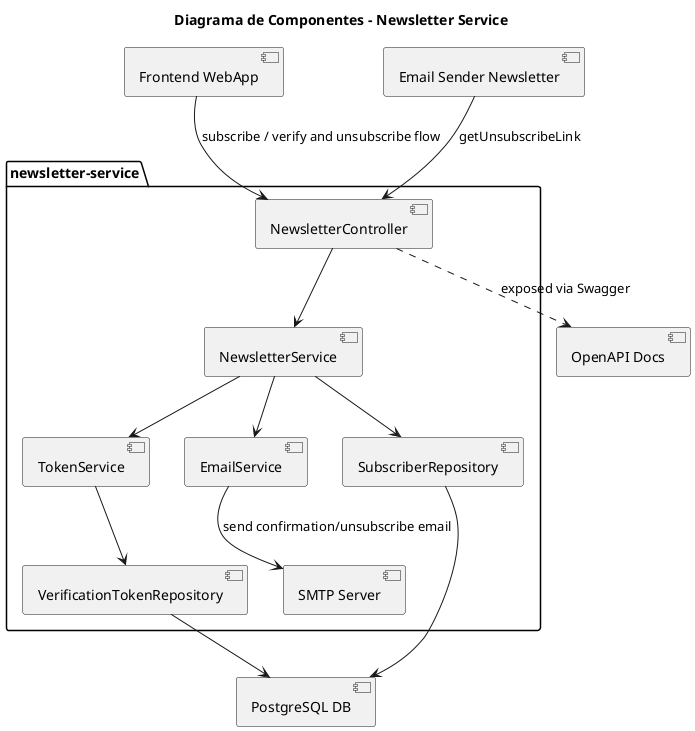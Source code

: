 @startuml component_diagram_newsletter_service

title Diagrama de Componentes - Newsletter Service

package "newsletter-service" {
  
  [NewsletterController] --> [NewsletterService]

  [NewsletterService] --> [TokenService]
  [NewsletterService] --> [EmailService]
  [NewsletterService] --> [SubscriberRepository]
  
  [TokenService] --> [VerificationTokenRepository]

  [EmailService] --> [SMTP Server] : send confirmation/unsubscribe email
}

[Frontend WebApp] --> [NewsletterController] : subscribe / verify and unsubscribe flow

[Email Sender Newsletter] --> [NewsletterController] : getUnsubscribeLink

[NewsletterController] ..> [OpenAPI Docs] : exposed via Swagger
[SubscriberRepository] --> [PostgreSQL DB]
[VerificationTokenRepository] --> [PostgreSQL DB]

@enduml
